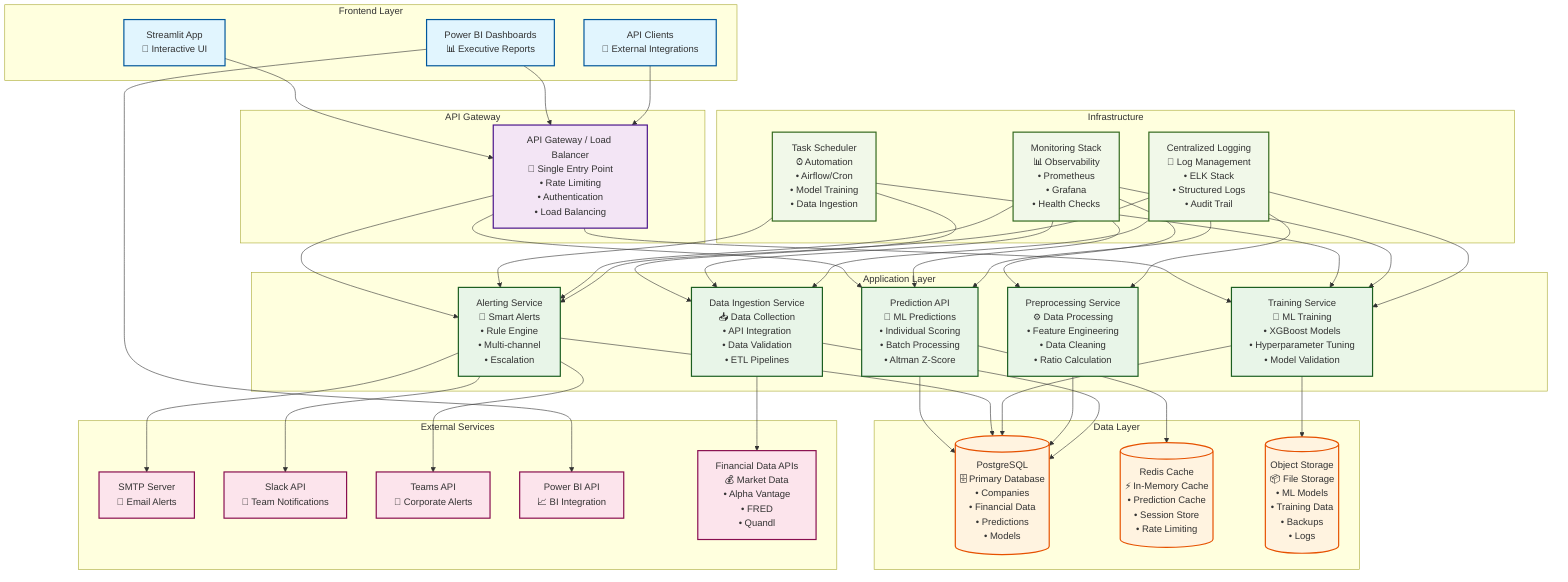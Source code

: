 graph TB
    subgraph "Frontend Layer"
        UI[Streamlit App<br/>📱 Interactive UI]
        PBI[Power BI Dashboards<br/>📊 Executive Reports]
        API_CLIENT[API Clients<br/>🔌 External Integrations]
    end
    
    subgraph "API Gateway"
        GATEWAY[API Gateway / Load Balancer<br/>🚪 Single Entry Point<br/>• Rate Limiting<br/>• Authentication<br/>• Load Balancing]
    end
    
    subgraph "Application Layer"
        PRED_API[Prediction API<br/>🎯 ML Predictions<br/>• Individual Scoring<br/>• Batch Processing<br/>• Altman Z-Score]
        ALERT_SVC[Alerting Service<br/>🚨 Smart Alerts<br/>• Rule Engine<br/>• Multi-channel<br/>• Escalation]
        TRAIN_SVC[Training Service<br/>🧠 ML Training<br/>• XGBoost Models<br/>• Hyperparameter Tuning<br/>• Model Validation]
        PREPROC_SVC[Preprocessing Service<br/>⚙️ Data Processing<br/>• Feature Engineering<br/>• Data Cleaning<br/>• Ratio Calculation]
        INGEST_SVC[Data Ingestion Service<br/>📥 Data Collection<br/>• API Integration<br/>• Data Validation<br/>• ETL Pipelines]
    end
    
    subgraph "Data Layer"
        POSTGRES[(PostgreSQL<br/>🗄️ Primary Database<br/>• Companies<br/>• Financial Data<br/>• Predictions<br/>• Models)]
        REDIS[(Redis Cache<br/>⚡ In-Memory Cache<br/>• Prediction Cache<br/>• Session Store<br/>• Rate Limiting)]
        S3[(Object Storage<br/>📦 File Storage<br/>• ML Models<br/>• Training Data<br/>• Backups<br/>• Logs)]
    end
    
    subgraph "External Services"
        SMTP[SMTP Server<br/>📧 Email Alerts]
        SLACK[Slack API<br/>💬 Team Notifications]
        TEAMS[Teams API<br/>👥 Corporate Alerts]
        POWERBI_API[Power BI API<br/>📈 BI Integration]
        DATA_APIS[Financial Data APIs<br/>💰 Market Data<br/>• Alpha Vantage<br/>• FRED<br/>• Quandl]
    end
    
    subgraph "Infrastructure"
        MONITORING[Monitoring Stack<br/>📊 Observability<br/>• Prometheus<br/>• Grafana<br/>• Health Checks]
        LOGGING[Centralized Logging<br/>📝 Log Management<br/>• ELK Stack<br/>• Structured Logs<br/>• Audit Trail]
        SCHEDULER[Task Scheduler<br/>⏰ Automation<br/>• Airflow/Cron<br/>• Model Training<br/>• Data Ingestion]
    end
    
    %% Frontend to Gateway
    UI --> GATEWAY
    PBI --> GATEWAY
    API_CLIENT --> GATEWAY
    
    %% Gateway to Services
    GATEWAY --> PRED_API
    GATEWAY --> ALERT_SVC
    GATEWAY --> TRAIN_SVC
    
    %% Services to Data Layer
    PRED_API --> POSTGRES
    PRED_API --> REDIS
    ALERT_SVC --> POSTGRES
    TRAIN_SVC --> POSTGRES
    TRAIN_SVC --> S3
    PREPROC_SVC --> POSTGRES
    INGEST_SVC --> POSTGRES
    
    %% External Integrations
    ALERT_SVC --> SMTP
    ALERT_SVC --> SLACK
    ALERT_SVC --> TEAMS
    PBI --> POWERBI_API
    INGEST_SVC --> DATA_APIS
    
    %% Infrastructure
    SCHEDULER --> TRAIN_SVC
    SCHEDULER --> INGEST_SVC
    SCHEDULER --> ALERT_SVC
    
    MONITORING --> PRED_API
    MONITORING --> ALERT_SVC
    MONITORING --> TRAIN_SVC
    MONITORING --> PREPROC_SVC
    MONITORING --> INGEST_SVC
    
    LOGGING --> PRED_API
    LOGGING --> ALERT_SVC
    LOGGING --> TRAIN_SVC
    LOGGING --> PREPROC_SVC
    LOGGING --> INGEST_SVC
    
    %% Styling
    classDef frontend fill:#e1f5fe,stroke:#01579b,stroke-width:2px
    classDef gateway fill:#f3e5f5,stroke:#4a148c,stroke-width:2px
    classDef service fill:#e8f5e8,stroke:#1b5e20,stroke-width:2px
    classDef data fill:#fff3e0,stroke:#e65100,stroke-width:2px
    classDef external fill:#fce4ec,stroke:#880e4f,stroke-width:2px
    classDef infra fill:#f1f8e9,stroke:#33691e,stroke-width:2px
    
    class UI,PBI,API_CLIENT frontend
    class GATEWAY gateway
    class PRED_API,ALERT_SVC,TRAIN_SVC,PREPROC_SVC,INGEST_SVC service
    class POSTGRES,REDIS,S3 data
    class SMTP,SLACK,TEAMS,POWERBI_API,DATA_APIS external
    class MONITORING,LOGGING,SCHEDULER infra